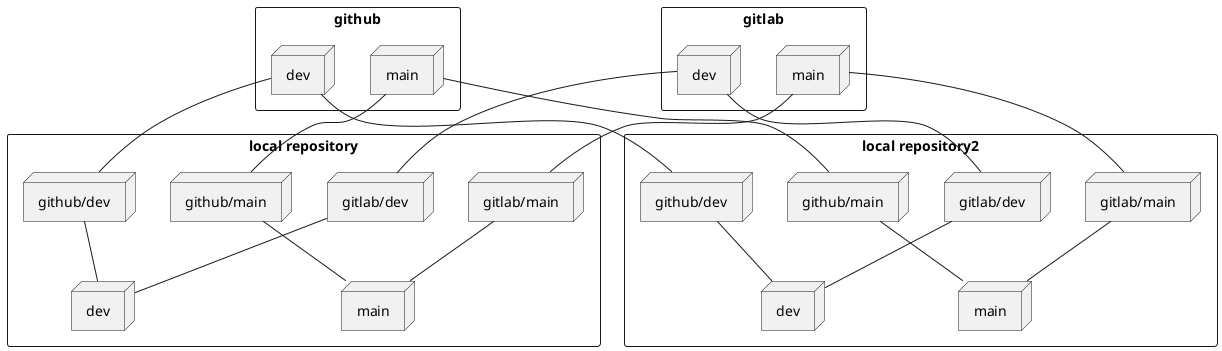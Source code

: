 @startuml name
rectangle github {
    node main as github_main
    node dev as github_dev
}

rectangle gitlab {
    node main as gitlab_main
    node dev as gitlab_dev
}

rectangle "local repository" {
    node "github/main" as gh_main1
    node "github/dev" as gh_dev1
    node "gitlab/main" as gl_main1
    node "gitlab/dev" as gl_dev1
    node main as main1
    node dev as dev1
}
rectangle "local repository2" {
    node "github/main" as gh_main2
    node "github/dev" as gh_dev2
    node "gitlab/main" as gl_main2
    node "gitlab/dev" as gl_dev2
    node main as main2
    node dev as dev2
}

github_main -- gh_main1
gh_main1 -- main1
github_dev -- gh_dev1
gh_dev1 -- dev1

gitlab_main -- gl_main1
gl_main1 -- main1
gitlab_dev -- gl_dev1
gl_dev1 -- dev1


github_main -- gh_main2
gh_main2 -- main2
github_dev -- gh_dev2
gh_dev2 -- dev2

gitlab_main -- gl_main2
gl_main2 -- main2
gitlab_dev -- gl_dev2
gl_dev2 -- dev2
@enduml